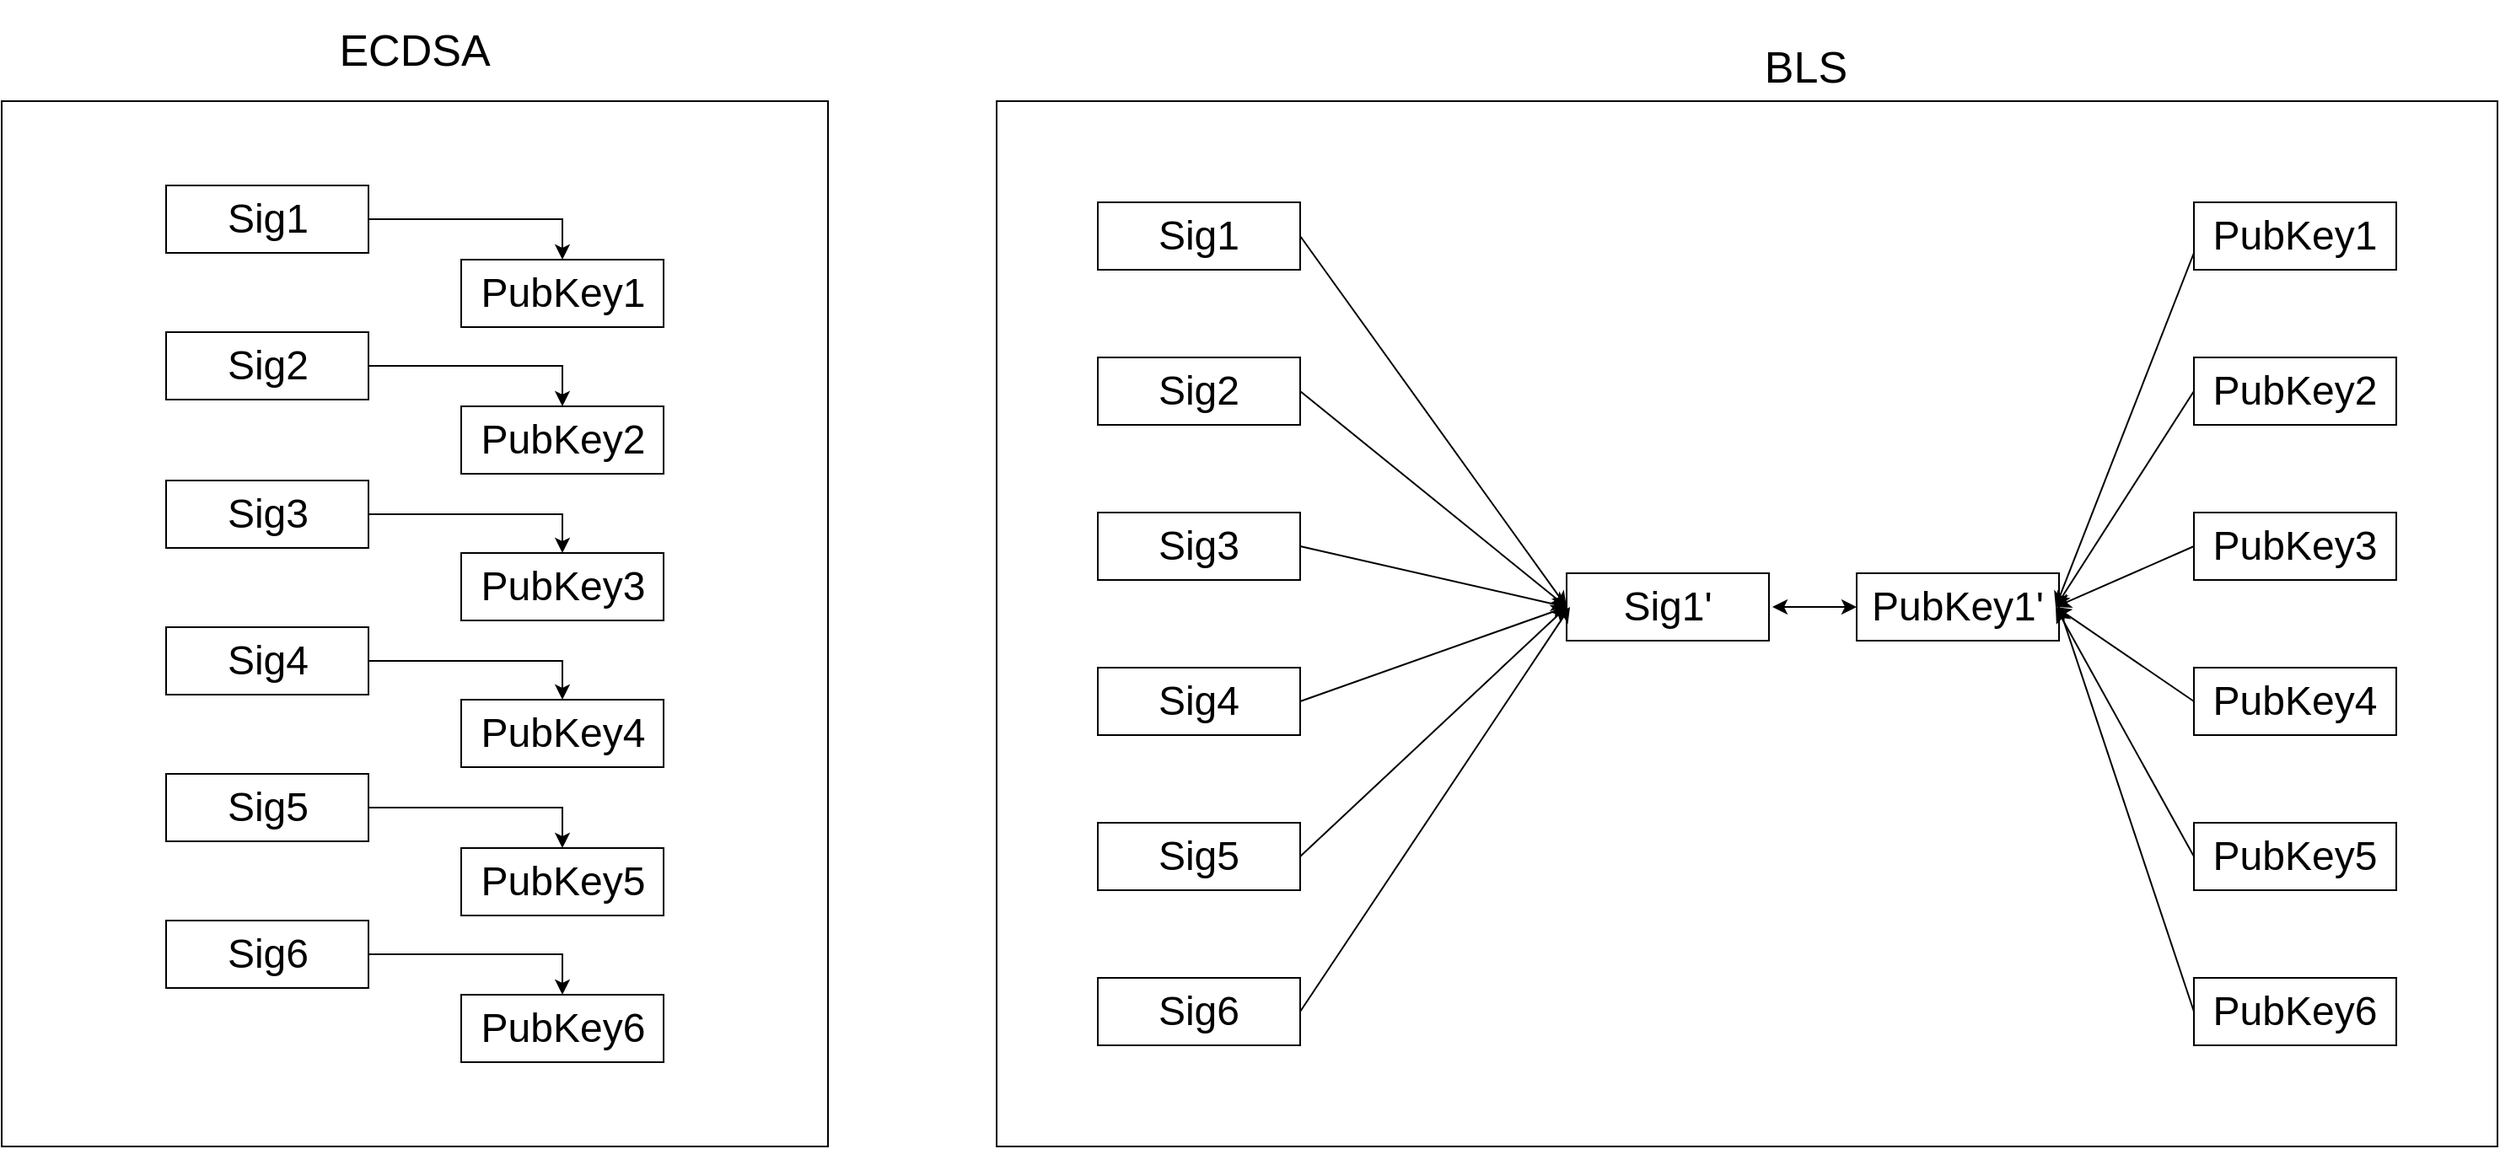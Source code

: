 <mxfile version="13.2.4" type="github"><diagram id="6I0OCvxSQrVGMHxT2VVA" name="Page-1"><mxGraphModel dx="1577" dy="1065" grid="1" gridSize="10" guides="1" tooltips="1" connect="1" arrows="1" fold="1" page="1" pageScale="1" pageWidth="2336" pageHeight="1654" math="0" shadow="0"><root><mxCell id="0"/><mxCell id="1" parent="0"/><mxCell id="DT0QhMA-FzZY9U95D-cj-33" value="" style="rounded=0;whiteSpace=wrap;html=1;fillColor=none;" vertex="1" parent="1"><mxGeometry x="130" y="150" width="490" height="620" as="geometry"/></mxCell><mxCell id="DT0QhMA-FzZY9U95D-cj-49" value="" style="edgeStyle=orthogonalEdgeStyle;rounded=0;orthogonalLoop=1;jettySize=auto;html=1;" edge="1" parent="1" source="DT0QhMA-FzZY9U95D-cj-1" target="DT0QhMA-FzZY9U95D-cj-42"><mxGeometry relative="1" as="geometry"/></mxCell><mxCell id="DT0QhMA-FzZY9U95D-cj-1" value="&lt;font size=&quot;5&quot;&gt;Sig1&lt;/font&gt;" style="rounded=0;whiteSpace=wrap;html=1;" vertex="1" parent="1"><mxGeometry x="227.5" y="200" width="120" height="40" as="geometry"/></mxCell><mxCell id="DT0QhMA-FzZY9U95D-cj-50" value="" style="edgeStyle=orthogonalEdgeStyle;rounded=0;orthogonalLoop=1;jettySize=auto;html=1;" edge="1" parent="1" source="DT0QhMA-FzZY9U95D-cj-2" target="DT0QhMA-FzZY9U95D-cj-43"><mxGeometry relative="1" as="geometry"/></mxCell><mxCell id="DT0QhMA-FzZY9U95D-cj-2" value="&lt;font size=&quot;5&quot;&gt;Sig2&lt;/font&gt;" style="rounded=0;whiteSpace=wrap;html=1;" vertex="1" parent="1"><mxGeometry x="227.5" y="287" width="120" height="40" as="geometry"/></mxCell><mxCell id="DT0QhMA-FzZY9U95D-cj-51" value="" style="edgeStyle=orthogonalEdgeStyle;rounded=0;orthogonalLoop=1;jettySize=auto;html=1;" edge="1" parent="1" source="DT0QhMA-FzZY9U95D-cj-3" target="DT0QhMA-FzZY9U95D-cj-44"><mxGeometry relative="1" as="geometry"/></mxCell><mxCell id="DT0QhMA-FzZY9U95D-cj-3" value="&lt;font size=&quot;5&quot;&gt;Sig3&lt;/font&gt;" style="rounded=0;whiteSpace=wrap;html=1;" vertex="1" parent="1"><mxGeometry x="227.5" y="375" width="120" height="40" as="geometry"/></mxCell><mxCell id="DT0QhMA-FzZY9U95D-cj-52" value="" style="edgeStyle=orthogonalEdgeStyle;rounded=0;orthogonalLoop=1;jettySize=auto;html=1;" edge="1" parent="1" source="DT0QhMA-FzZY9U95D-cj-11" target="DT0QhMA-FzZY9U95D-cj-45"><mxGeometry relative="1" as="geometry"/></mxCell><mxCell id="DT0QhMA-FzZY9U95D-cj-11" value="&lt;font size=&quot;5&quot;&gt;Sig4&lt;/font&gt;" style="rounded=0;whiteSpace=wrap;html=1;" vertex="1" parent="1"><mxGeometry x="227.5" y="462" width="120" height="40" as="geometry"/></mxCell><mxCell id="DT0QhMA-FzZY9U95D-cj-53" value="" style="edgeStyle=orthogonalEdgeStyle;rounded=0;orthogonalLoop=1;jettySize=auto;html=1;" edge="1" parent="1" source="DT0QhMA-FzZY9U95D-cj-12" target="DT0QhMA-FzZY9U95D-cj-46"><mxGeometry relative="1" as="geometry"/></mxCell><mxCell id="DT0QhMA-FzZY9U95D-cj-12" value="&lt;font size=&quot;5&quot;&gt;Sig5&lt;/font&gt;" style="rounded=0;whiteSpace=wrap;html=1;" vertex="1" parent="1"><mxGeometry x="227.5" y="549" width="120" height="40" as="geometry"/></mxCell><mxCell id="DT0QhMA-FzZY9U95D-cj-54" value="" style="edgeStyle=orthogonalEdgeStyle;rounded=0;orthogonalLoop=1;jettySize=auto;html=1;" edge="1" parent="1" source="DT0QhMA-FzZY9U95D-cj-13" target="DT0QhMA-FzZY9U95D-cj-47"><mxGeometry relative="1" as="geometry"/></mxCell><mxCell id="DT0QhMA-FzZY9U95D-cj-13" value="&lt;font size=&quot;5&quot;&gt;Sig6&lt;/font&gt;" style="rounded=0;whiteSpace=wrap;html=1;" vertex="1" parent="1"><mxGeometry x="227.5" y="636" width="120" height="40" as="geometry"/></mxCell><mxCell id="DT0QhMA-FzZY9U95D-cj-17" value="" style="rounded=0;whiteSpace=wrap;html=1;fillColor=none;" vertex="1" parent="1"><mxGeometry x="720" y="150" width="890" height="620" as="geometry"/></mxCell><mxCell id="DT0QhMA-FzZY9U95D-cj-18" value="&lt;font style=&quot;font-size: 26px&quot;&gt;ECDSA&lt;/font&gt;" style="rounded=0;whiteSpace=wrap;html=1;fillColor=none;strokeColor=none;" vertex="1" parent="1"><mxGeometry x="315" y="90" width="120" height="60" as="geometry"/></mxCell><mxCell id="DT0QhMA-FzZY9U95D-cj-20" value="&lt;font size=&quot;5&quot;&gt;Sig1&lt;/font&gt;" style="rounded=0;whiteSpace=wrap;html=1;" vertex="1" parent="1"><mxGeometry x="780" y="210" width="120" height="40" as="geometry"/></mxCell><mxCell id="DT0QhMA-FzZY9U95D-cj-21" value="&lt;font size=&quot;5&quot;&gt;Sig2&lt;/font&gt;" style="rounded=0;whiteSpace=wrap;html=1;" vertex="1" parent="1"><mxGeometry x="780" y="302" width="120" height="40" as="geometry"/></mxCell><mxCell id="DT0QhMA-FzZY9U95D-cj-22" value="&lt;font size=&quot;5&quot;&gt;Sig3&lt;/font&gt;" style="rounded=0;whiteSpace=wrap;html=1;" vertex="1" parent="1"><mxGeometry x="780" y="394" width="120" height="40" as="geometry"/></mxCell><mxCell id="DT0QhMA-FzZY9U95D-cj-25" value="&lt;font size=&quot;5&quot;&gt;Sig1'&lt;/font&gt;" style="rounded=0;whiteSpace=wrap;html=1;" vertex="1" parent="1"><mxGeometry x="1058" y="430" width="120" height="40" as="geometry"/></mxCell><mxCell id="DT0QhMA-FzZY9U95D-cj-27" value="&lt;font size=&quot;5&quot;&gt;Sig4&lt;/font&gt;" style="rounded=0;whiteSpace=wrap;html=1;" vertex="1" parent="1"><mxGeometry x="780" y="486" width="120" height="40" as="geometry"/></mxCell><mxCell id="DT0QhMA-FzZY9U95D-cj-28" value="&lt;font size=&quot;5&quot;&gt;Sig5&lt;/font&gt;" style="rounded=0;whiteSpace=wrap;html=1;" vertex="1" parent="1"><mxGeometry x="780" y="578" width="120" height="40" as="geometry"/></mxCell><mxCell id="DT0QhMA-FzZY9U95D-cj-29" value="&lt;font size=&quot;5&quot;&gt;Sig6&lt;/font&gt;" style="rounded=0;whiteSpace=wrap;html=1;" vertex="1" parent="1"><mxGeometry x="780" y="670" width="120" height="40" as="geometry"/></mxCell><mxCell id="DT0QhMA-FzZY9U95D-cj-34" value="&lt;span style=&quot;font-size: 26px&quot;&gt;BLS&lt;/span&gt;" style="rounded=0;whiteSpace=wrap;html=1;fillColor=none;strokeColor=none;" vertex="1" parent="1"><mxGeometry x="1140" y="100" width="120" height="60" as="geometry"/></mxCell><mxCell id="DT0QhMA-FzZY9U95D-cj-35" value="" style="endArrow=classic;html=1;exitX=1;exitY=0.5;exitDx=0;exitDy=0;entryX=0;entryY=0.5;entryDx=0;entryDy=0;" edge="1" parent="1" source="DT0QhMA-FzZY9U95D-cj-20" target="DT0QhMA-FzZY9U95D-cj-25"><mxGeometry width="50" height="50" relative="1" as="geometry"><mxPoint x="700" y="560" as="sourcePoint"/><mxPoint x="750" y="510" as="targetPoint"/></mxGeometry></mxCell><mxCell id="DT0QhMA-FzZY9U95D-cj-36" value="" style="endArrow=classic;html=1;entryX=0;entryY=0.5;entryDx=0;entryDy=0;exitX=1;exitY=0.5;exitDx=0;exitDy=0;" edge="1" parent="1" source="DT0QhMA-FzZY9U95D-cj-21" target="DT0QhMA-FzZY9U95D-cj-25"><mxGeometry width="50" height="50" relative="1" as="geometry"><mxPoint x="700" y="560" as="sourcePoint"/><mxPoint x="750" y="510" as="targetPoint"/></mxGeometry></mxCell><mxCell id="DT0QhMA-FzZY9U95D-cj-37" value="" style="endArrow=classic;html=1;entryX=0;entryY=0.5;entryDx=0;entryDy=0;exitX=1;exitY=0.5;exitDx=0;exitDy=0;" edge="1" parent="1" source="DT0QhMA-FzZY9U95D-cj-22" target="DT0QhMA-FzZY9U95D-cj-25"><mxGeometry width="50" height="50" relative="1" as="geometry"><mxPoint x="700" y="560" as="sourcePoint"/><mxPoint x="750" y="510" as="targetPoint"/></mxGeometry></mxCell><mxCell id="DT0QhMA-FzZY9U95D-cj-38" value="" style="endArrow=classic;html=1;entryX=0;entryY=0.5;entryDx=0;entryDy=0;exitX=1;exitY=0.5;exitDx=0;exitDy=0;" edge="1" parent="1" source="DT0QhMA-FzZY9U95D-cj-27" target="DT0QhMA-FzZY9U95D-cj-25"><mxGeometry width="50" height="50" relative="1" as="geometry"><mxPoint x="700" y="560" as="sourcePoint"/><mxPoint x="750" y="510" as="targetPoint"/></mxGeometry></mxCell><mxCell id="DT0QhMA-FzZY9U95D-cj-39" value="" style="endArrow=classic;html=1;entryX=0;entryY=0.5;entryDx=0;entryDy=0;exitX=1;exitY=0.5;exitDx=0;exitDy=0;" edge="1" parent="1" source="DT0QhMA-FzZY9U95D-cj-28" target="DT0QhMA-FzZY9U95D-cj-25"><mxGeometry width="50" height="50" relative="1" as="geometry"><mxPoint x="700" y="560" as="sourcePoint"/><mxPoint x="750" y="510" as="targetPoint"/></mxGeometry></mxCell><mxCell id="DT0QhMA-FzZY9U95D-cj-40" value="" style="endArrow=classic;html=1;exitX=1;exitY=0.5;exitDx=0;exitDy=0;" edge="1" parent="1" source="DT0QhMA-FzZY9U95D-cj-29"><mxGeometry width="50" height="50" relative="1" as="geometry"><mxPoint x="700" y="560" as="sourcePoint"/><mxPoint x="1060" y="450" as="targetPoint"/></mxGeometry></mxCell><mxCell id="DT0QhMA-FzZY9U95D-cj-42" value="&lt;font size=&quot;5&quot;&gt;PubKey1&lt;/font&gt;" style="rounded=0;whiteSpace=wrap;html=1;" vertex="1" parent="1"><mxGeometry x="402.5" y="244" width="120" height="40" as="geometry"/></mxCell><mxCell id="DT0QhMA-FzZY9U95D-cj-43" value="&lt;span style=&quot;font-size: x-large&quot;&gt;PubKey2&lt;/span&gt;" style="rounded=0;whiteSpace=wrap;html=1;" vertex="1" parent="1"><mxGeometry x="402.5" y="331" width="120" height="40" as="geometry"/></mxCell><mxCell id="DT0QhMA-FzZY9U95D-cj-44" value="&lt;span style=&quot;font-size: x-large&quot;&gt;PubKey3&lt;/span&gt;" style="rounded=0;whiteSpace=wrap;html=1;" vertex="1" parent="1"><mxGeometry x="402.5" y="418" width="120" height="40" as="geometry"/></mxCell><mxCell id="DT0QhMA-FzZY9U95D-cj-45" value="&lt;span style=&quot;font-size: x-large&quot;&gt;PubKey4&lt;/span&gt;" style="rounded=0;whiteSpace=wrap;html=1;" vertex="1" parent="1"><mxGeometry x="402.5" y="505" width="120" height="40" as="geometry"/></mxCell><mxCell id="DT0QhMA-FzZY9U95D-cj-46" value="&lt;span style=&quot;font-size: x-large&quot;&gt;PubKey5&lt;/span&gt;" style="rounded=0;whiteSpace=wrap;html=1;" vertex="1" parent="1"><mxGeometry x="402.5" y="593" width="120" height="40" as="geometry"/></mxCell><mxCell id="DT0QhMA-FzZY9U95D-cj-47" value="&lt;span style=&quot;font-size: x-large&quot;&gt;PubKey6&lt;/span&gt;" style="rounded=0;whiteSpace=wrap;html=1;" vertex="1" parent="1"><mxGeometry x="402.5" y="680" width="120" height="40" as="geometry"/></mxCell><mxCell id="DT0QhMA-FzZY9U95D-cj-56" value="&lt;font size=&quot;5&quot;&gt;PubKey1&lt;/font&gt;" style="rounded=0;whiteSpace=wrap;html=1;" vertex="1" parent="1"><mxGeometry x="1430" y="210" width="120" height="40" as="geometry"/></mxCell><mxCell id="DT0QhMA-FzZY9U95D-cj-57" value="&lt;font size=&quot;5&quot;&gt;PubKey2&lt;/font&gt;" style="rounded=0;whiteSpace=wrap;html=1;" vertex="1" parent="1"><mxGeometry x="1430" y="302" width="120" height="40" as="geometry"/></mxCell><mxCell id="DT0QhMA-FzZY9U95D-cj-58" value="&lt;font size=&quot;5&quot;&gt;PubKey3&lt;/font&gt;" style="rounded=0;whiteSpace=wrap;html=1;" vertex="1" parent="1"><mxGeometry x="1430" y="394" width="120" height="40" as="geometry"/></mxCell><mxCell id="DT0QhMA-FzZY9U95D-cj-59" value="&lt;font size=&quot;5&quot;&gt;PubKey4&lt;/font&gt;" style="rounded=0;whiteSpace=wrap;html=1;" vertex="1" parent="1"><mxGeometry x="1430" y="486" width="120" height="40" as="geometry"/></mxCell><mxCell id="DT0QhMA-FzZY9U95D-cj-60" value="&lt;font size=&quot;5&quot;&gt;PubKey5&lt;/font&gt;" style="rounded=0;whiteSpace=wrap;html=1;" vertex="1" parent="1"><mxGeometry x="1430" y="578" width="120" height="40" as="geometry"/></mxCell><mxCell id="DT0QhMA-FzZY9U95D-cj-61" value="&lt;font size=&quot;5&quot;&gt;PubKey6&lt;/font&gt;" style="rounded=0;whiteSpace=wrap;html=1;" vertex="1" parent="1"><mxGeometry x="1430" y="670" width="120" height="40" as="geometry"/></mxCell><mxCell id="DT0QhMA-FzZY9U95D-cj-62" value="&lt;font size=&quot;5&quot;&gt;PubKey1'&lt;/font&gt;" style="rounded=0;whiteSpace=wrap;html=1;" vertex="1" parent="1"><mxGeometry x="1230" y="430" width="120" height="40" as="geometry"/></mxCell><mxCell id="DT0QhMA-FzZY9U95D-cj-68" value="" style="endArrow=classic;html=1;entryX=0;entryY=0.5;entryDx=0;entryDy=0;exitX=0;exitY=0.75;exitDx=0;exitDy=0;" edge="1" parent="1" source="DT0QhMA-FzZY9U95D-cj-56"><mxGeometry width="50" height="50" relative="1" as="geometry"><mxPoint x="1190" y="230" as="sourcePoint"/><mxPoint x="1348" y="450" as="targetPoint"/></mxGeometry></mxCell><mxCell id="DT0QhMA-FzZY9U95D-cj-69" value="" style="endArrow=classic;html=1;entryX=0;entryY=0.5;entryDx=0;entryDy=0;exitX=0;exitY=0.5;exitDx=0;exitDy=0;" edge="1" parent="1" source="DT0QhMA-FzZY9U95D-cj-57"><mxGeometry width="50" height="50" relative="1" as="geometry"><mxPoint x="1190" y="322" as="sourcePoint"/><mxPoint x="1348" y="450" as="targetPoint"/></mxGeometry></mxCell><mxCell id="DT0QhMA-FzZY9U95D-cj-70" value="" style="endArrow=classic;html=1;entryX=0;entryY=0.5;entryDx=0;entryDy=0;exitX=0;exitY=0.5;exitDx=0;exitDy=0;" edge="1" parent="1" source="DT0QhMA-FzZY9U95D-cj-58"><mxGeometry width="50" height="50" relative="1" as="geometry"><mxPoint x="1190" y="414" as="sourcePoint"/><mxPoint x="1348" y="450" as="targetPoint"/></mxGeometry></mxCell><mxCell id="DT0QhMA-FzZY9U95D-cj-71" value="" style="endArrow=classic;html=1;entryX=0;entryY=0.5;entryDx=0;entryDy=0;exitX=0;exitY=0.5;exitDx=0;exitDy=0;" edge="1" parent="1" source="DT0QhMA-FzZY9U95D-cj-59"><mxGeometry width="50" height="50" relative="1" as="geometry"><mxPoint x="1190" y="506" as="sourcePoint"/><mxPoint x="1348" y="450" as="targetPoint"/></mxGeometry></mxCell><mxCell id="DT0QhMA-FzZY9U95D-cj-72" value="" style="endArrow=classic;html=1;entryX=0;entryY=0.5;entryDx=0;entryDy=0;exitX=0;exitY=0.5;exitDx=0;exitDy=0;" edge="1" parent="1" source="DT0QhMA-FzZY9U95D-cj-60"><mxGeometry width="50" height="50" relative="1" as="geometry"><mxPoint x="1190" y="598" as="sourcePoint"/><mxPoint x="1348" y="450" as="targetPoint"/></mxGeometry></mxCell><mxCell id="DT0QhMA-FzZY9U95D-cj-73" value="" style="endArrow=classic;html=1;exitX=0;exitY=0.5;exitDx=0;exitDy=0;" edge="1" parent="1" source="DT0QhMA-FzZY9U95D-cj-61"><mxGeometry width="50" height="50" relative="1" as="geometry"><mxPoint x="1190" y="690" as="sourcePoint"/><mxPoint x="1350" y="450" as="targetPoint"/></mxGeometry></mxCell><mxCell id="DT0QhMA-FzZY9U95D-cj-75" value="" style="endArrow=classic;startArrow=classic;html=1;entryX=0;entryY=0.5;entryDx=0;entryDy=0;" edge="1" parent="1" target="DT0QhMA-FzZY9U95D-cj-62"><mxGeometry width="50" height="50" relative="1" as="geometry"><mxPoint x="1180" y="450" as="sourcePoint"/><mxPoint x="910" y="430" as="targetPoint"/></mxGeometry></mxCell></root></mxGraphModel></diagram></mxfile>